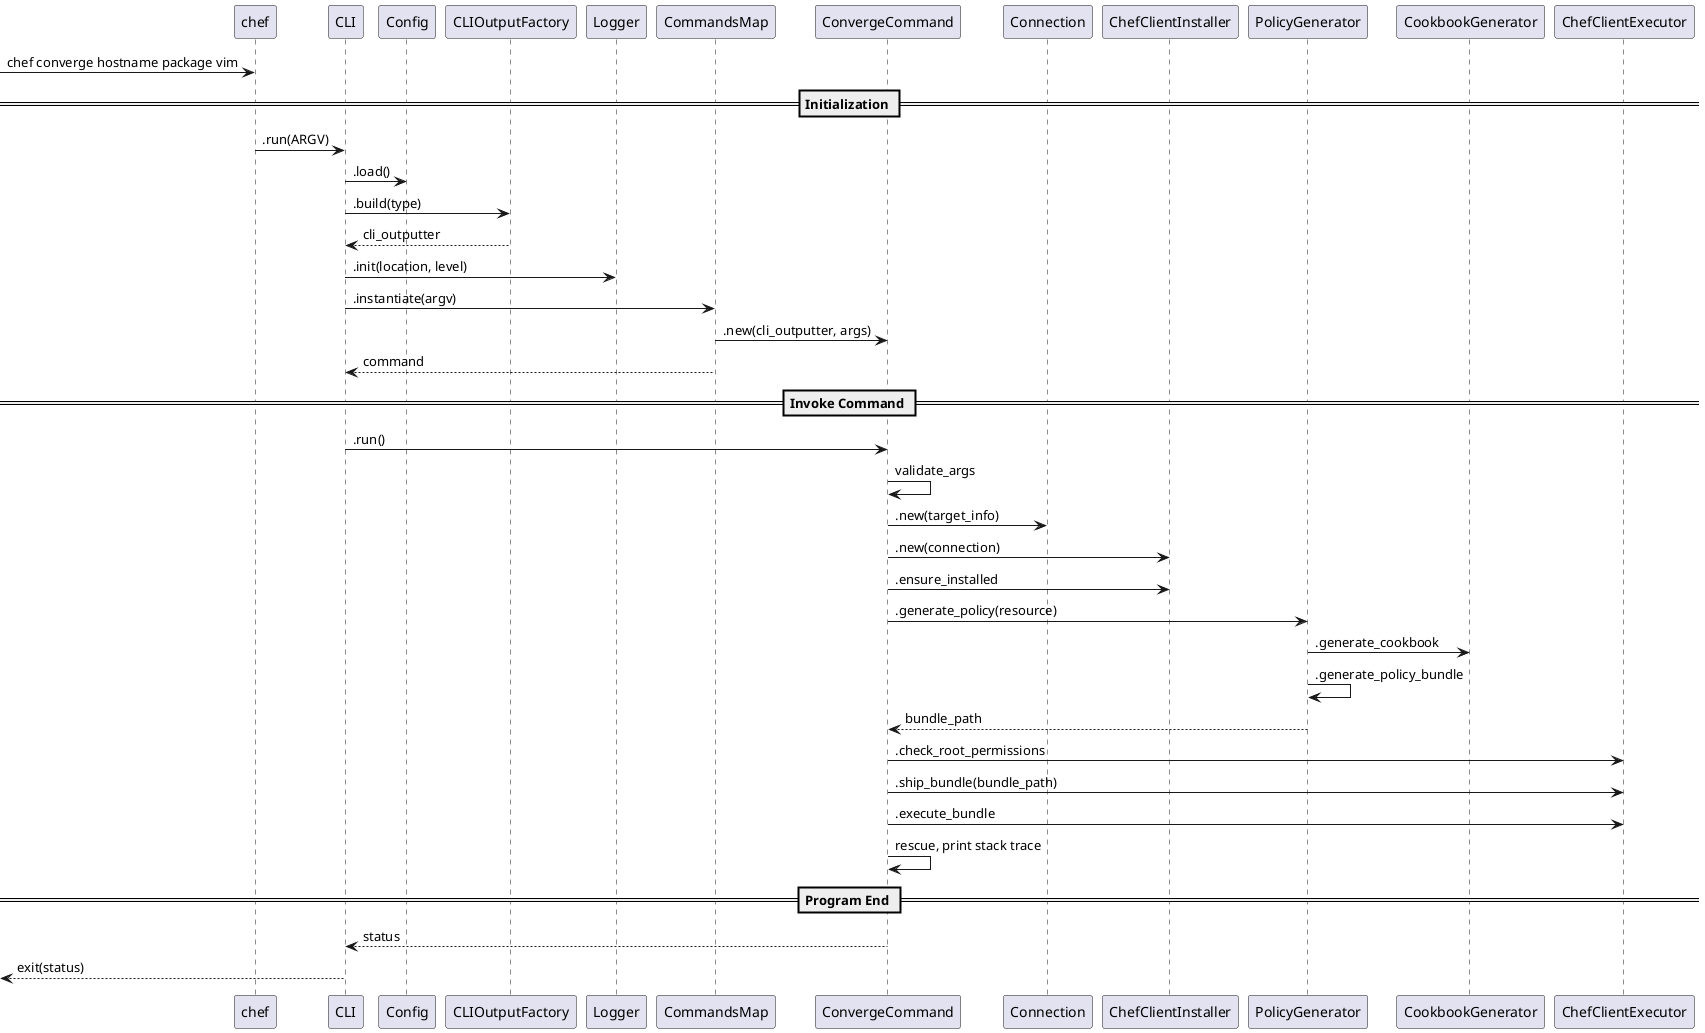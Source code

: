 @startuml Single Target Single Resource - High Level Overview

participant chef
participant CLI
participant Config
participant CLIOutputFactory
participant Logger
participant CommandsMap
participant ConvergeCommand
participant Connection
participant ChefClientInstaller
participant PolicyGenerator
participant CookbookGenerator
' participant SpinnerOutputter
' participant NullOutputter

-> chef: chef converge hostname package vim

== Initialization ==
chef -> CLI: .run(ARGV)
CLI -> Config: .load()
CLI -> CLIOutputFactory: .build(type)
CLIOutputFactory --> CLI: cli_outputter
CLI -> Logger: .init(location, level)
CLI -> CommandsMap: .instantiate(argv)
CommandsMap -> ConvergeCommand: .new(cli_outputter, args)
CommandsMap --> CLI: command

== Invoke Command ==
' As each of these runs we need to be sending event updates to the CLIOutput
CLI -> ConvergeCommand: .run()
ConvergeCommand -> ConvergeCommand: validate_args
ConvergeCommand -> Connection: .new(target_info)
ConvergeCommand -> ChefClientInstaller: .new(connection)
ConvergeCommand -> ChefClientInstaller: .ensure_installed
' Implementation details on this subject to change - mostly we want to create our policy bundle
ConvergeCommand -> PolicyGenerator: .generate_policy(resource)
PolicyGenerator -> CookbookGenerator: .generate_cookbook
PolicyGenerator -> PolicyGenerator: .generate_policy_bundle
PolicyGenerator --> ConvergeCommand: bundle_path
ConvergeCommand -> ChefClientExecutor: .check_root_permissions
ConvergeCommand -> ChefClientExecutor: .ship_bundle(bundle_path)
ConvergeCommand -> ChefClientExecutor: .execute_bundle
' Output from Chef Client run should be sent to traditional logger
ConvergeCommand -> ConvergeCommand: rescue, print stack trace

== Program End ==

' ConvergeCommand will be responsible for outputting information to CLIOutputter and logger to do any end of program stuff, CLI is only responsible for exiting
ConvergeCommand --> CLI: status
<-- CLI: exit(status)
@enduml
